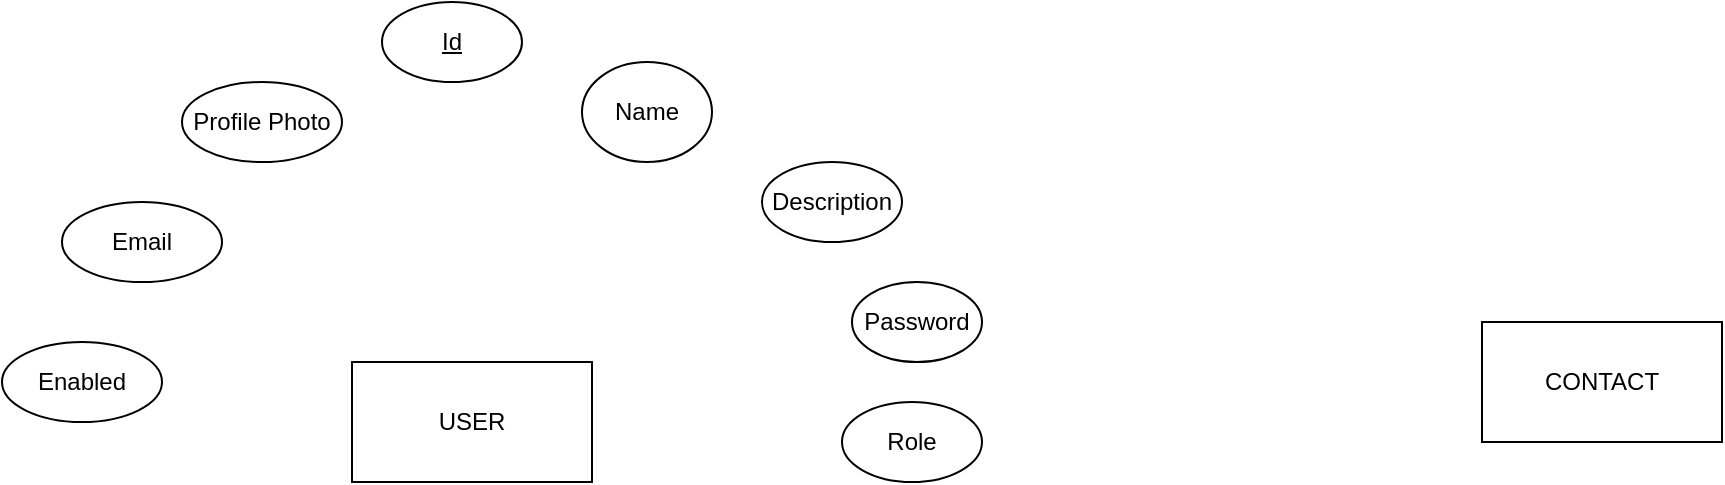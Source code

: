 <mxfile version="24.0.1" type="github">
  <diagram name="Page-1" id="eI8WAi2L7_Frt50is8or">
    <mxGraphModel dx="1900" dy="530" grid="1" gridSize="10" guides="1" tooltips="1" connect="1" arrows="1" fold="1" page="1" pageScale="1" pageWidth="850" pageHeight="1100" math="0" shadow="0">
      <root>
        <mxCell id="0" />
        <mxCell id="1" parent="0" />
        <mxCell id="T7kiLP7O0I6UfSxLTgxE-1" value="USER" style="rounded=0;whiteSpace=wrap;html=1;" vertex="1" parent="1">
          <mxGeometry x="65" y="310" width="120" height="60" as="geometry" />
        </mxCell>
        <mxCell id="T7kiLP7O0I6UfSxLTgxE-2" value="CONTACT" style="rounded=0;whiteSpace=wrap;html=1;" vertex="1" parent="1">
          <mxGeometry x="630" y="290" width="120" height="60" as="geometry" />
        </mxCell>
        <mxCell id="T7kiLP7O0I6UfSxLTgxE-3" value="&lt;u&gt;Id&lt;/u&gt;" style="ellipse;whiteSpace=wrap;html=1;" vertex="1" parent="1">
          <mxGeometry x="80" y="130" width="70" height="40" as="geometry" />
        </mxCell>
        <mxCell id="T7kiLP7O0I6UfSxLTgxE-4" value="Name" style="ellipse;whiteSpace=wrap;html=1;" vertex="1" parent="1">
          <mxGeometry x="180" y="160" width="65" height="50" as="geometry" />
        </mxCell>
        <mxCell id="T7kiLP7O0I6UfSxLTgxE-5" value="Password" style="ellipse;whiteSpace=wrap;html=1;" vertex="1" parent="1">
          <mxGeometry x="315" y="270" width="65" height="40" as="geometry" />
        </mxCell>
        <mxCell id="T7kiLP7O0I6UfSxLTgxE-6" value="Profile Photo" style="ellipse;whiteSpace=wrap;html=1;" vertex="1" parent="1">
          <mxGeometry x="-20" y="170" width="80" height="40" as="geometry" />
        </mxCell>
        <mxCell id="T7kiLP7O0I6UfSxLTgxE-7" value="Description" style="ellipse;whiteSpace=wrap;html=1;" vertex="1" parent="1">
          <mxGeometry x="270" y="210" width="70" height="40" as="geometry" />
        </mxCell>
        <mxCell id="T7kiLP7O0I6UfSxLTgxE-8" value="Role" style="ellipse;whiteSpace=wrap;html=1;" vertex="1" parent="1">
          <mxGeometry x="310" y="330" width="70" height="40" as="geometry" />
        </mxCell>
        <mxCell id="T7kiLP7O0I6UfSxLTgxE-9" value="Email" style="ellipse;whiteSpace=wrap;html=1;" vertex="1" parent="1">
          <mxGeometry x="-80" y="230" width="80" height="40" as="geometry" />
        </mxCell>
        <mxCell id="T7kiLP7O0I6UfSxLTgxE-10" value="Enabled" style="ellipse;whiteSpace=wrap;html=1;" vertex="1" parent="1">
          <mxGeometry x="-110" y="300" width="80" height="40" as="geometry" />
        </mxCell>
      </root>
    </mxGraphModel>
  </diagram>
</mxfile>
